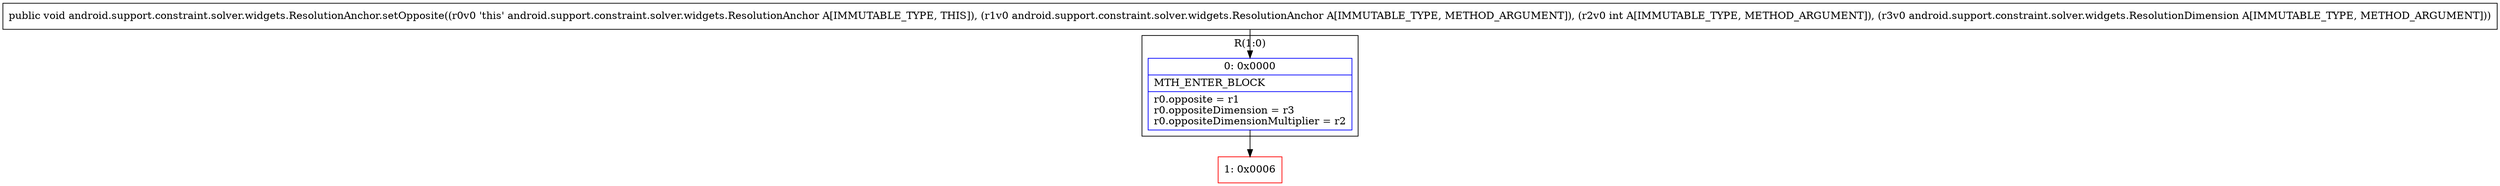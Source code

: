 digraph "CFG forandroid.support.constraint.solver.widgets.ResolutionAnchor.setOpposite(Landroid\/support\/constraint\/solver\/widgets\/ResolutionAnchor;ILandroid\/support\/constraint\/solver\/widgets\/ResolutionDimension;)V" {
subgraph cluster_Region_899163939 {
label = "R(1:0)";
node [shape=record,color=blue];
Node_0 [shape=record,label="{0\:\ 0x0000|MTH_ENTER_BLOCK\l|r0.opposite = r1\lr0.oppositeDimension = r3\lr0.oppositeDimensionMultiplier = r2\l}"];
}
Node_1 [shape=record,color=red,label="{1\:\ 0x0006}"];
MethodNode[shape=record,label="{public void android.support.constraint.solver.widgets.ResolutionAnchor.setOpposite((r0v0 'this' android.support.constraint.solver.widgets.ResolutionAnchor A[IMMUTABLE_TYPE, THIS]), (r1v0 android.support.constraint.solver.widgets.ResolutionAnchor A[IMMUTABLE_TYPE, METHOD_ARGUMENT]), (r2v0 int A[IMMUTABLE_TYPE, METHOD_ARGUMENT]), (r3v0 android.support.constraint.solver.widgets.ResolutionDimension A[IMMUTABLE_TYPE, METHOD_ARGUMENT])) }"];
MethodNode -> Node_0;
Node_0 -> Node_1;
}

